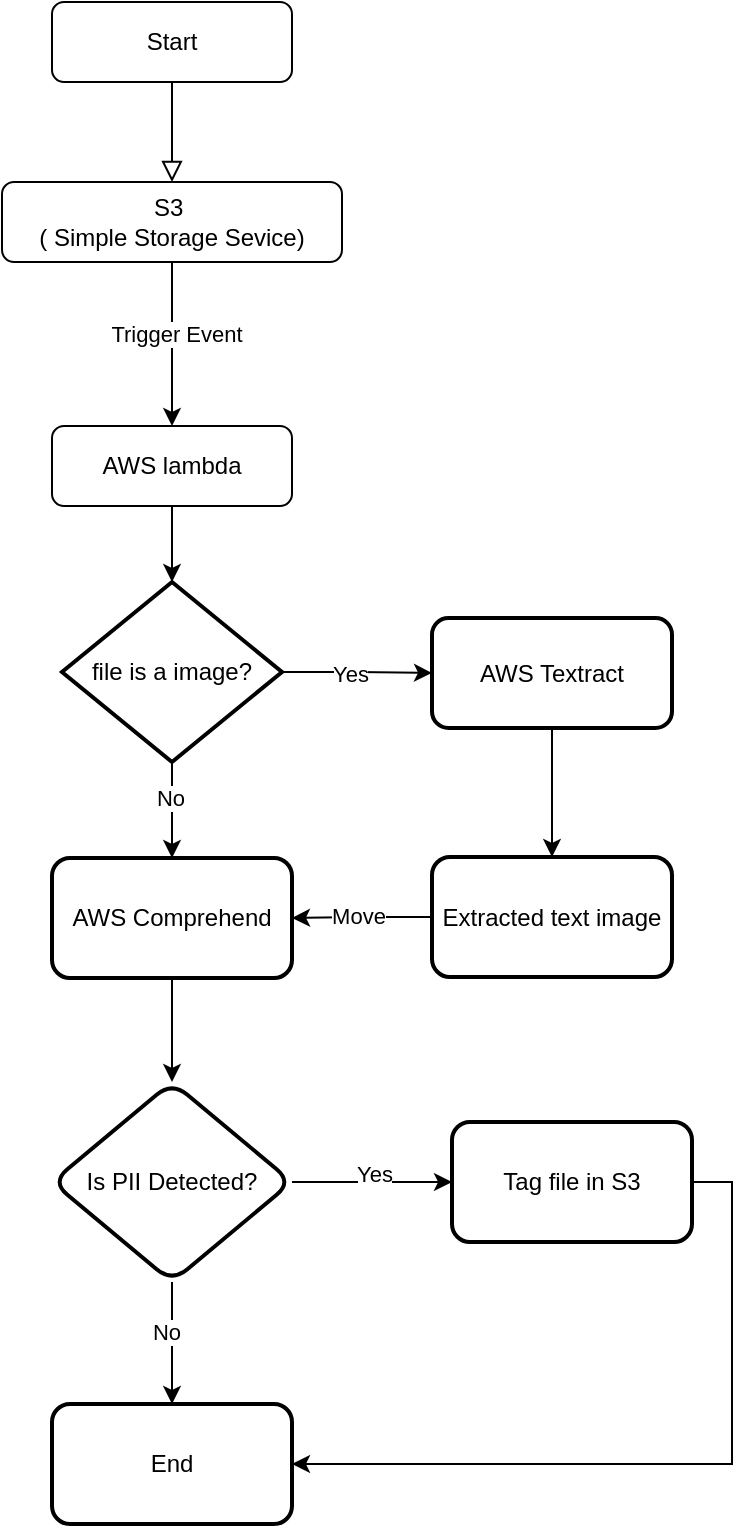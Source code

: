 <mxfile version="24.4.4" type="github">
  <diagram id="C5RBs43oDa-KdzZeNtuy" name="Page-1">
    <mxGraphModel dx="794" dy="501" grid="1" gridSize="10" guides="1" tooltips="1" connect="1" arrows="1" fold="1" page="1" pageScale="1" pageWidth="827" pageHeight="1169" math="0" shadow="0">
      <root>
        <mxCell id="WIyWlLk6GJQsqaUBKTNV-0" />
        <mxCell id="WIyWlLk6GJQsqaUBKTNV-1" parent="WIyWlLk6GJQsqaUBKTNV-0" />
        <mxCell id="WIyWlLk6GJQsqaUBKTNV-2" value="" style="rounded=0;html=1;jettySize=auto;orthogonalLoop=1;fontSize=11;endArrow=block;endFill=0;endSize=8;strokeWidth=1;shadow=0;labelBackgroundColor=none;edgeStyle=orthogonalEdgeStyle;" parent="WIyWlLk6GJQsqaUBKTNV-1" source="WIyWlLk6GJQsqaUBKTNV-3" edge="1">
          <mxGeometry relative="1" as="geometry">
            <mxPoint x="220" y="170" as="targetPoint" />
          </mxGeometry>
        </mxCell>
        <mxCell id="WIyWlLk6GJQsqaUBKTNV-3" value="Start" style="rounded=1;whiteSpace=wrap;html=1;fontSize=12;glass=0;strokeWidth=1;shadow=0;" parent="WIyWlLk6GJQsqaUBKTNV-1" vertex="1">
          <mxGeometry x="160" y="80" width="120" height="40" as="geometry" />
        </mxCell>
        <mxCell id="dr0syjzNlCjw_UHFwukT-4" value="" style="edgeStyle=orthogonalEdgeStyle;rounded=0;orthogonalLoop=1;jettySize=auto;html=1;" edge="1" parent="WIyWlLk6GJQsqaUBKTNV-1" source="dr0syjzNlCjw_UHFwukT-0" target="dr0syjzNlCjw_UHFwukT-3">
          <mxGeometry relative="1" as="geometry" />
        </mxCell>
        <mxCell id="dr0syjzNlCjw_UHFwukT-6" value="Trigger Event" style="edgeLabel;html=1;align=center;verticalAlign=middle;resizable=0;points=[];" vertex="1" connectable="0" parent="dr0syjzNlCjw_UHFwukT-4">
          <mxGeometry x="-0.122" y="2" relative="1" as="geometry">
            <mxPoint as="offset" />
          </mxGeometry>
        </mxCell>
        <mxCell id="dr0syjzNlCjw_UHFwukT-0" value="S3&amp;nbsp;&lt;div&gt;( Simple Storage Sevice)&lt;/div&gt;" style="rounded=1;whiteSpace=wrap;html=1;fontSize=12;glass=0;strokeWidth=1;shadow=0;" vertex="1" parent="WIyWlLk6GJQsqaUBKTNV-1">
          <mxGeometry x="135" y="170" width="170" height="40" as="geometry" />
        </mxCell>
        <mxCell id="dr0syjzNlCjw_UHFwukT-8" value="" style="edgeStyle=orthogonalEdgeStyle;rounded=0;orthogonalLoop=1;jettySize=auto;html=1;" edge="1" parent="WIyWlLk6GJQsqaUBKTNV-1" source="dr0syjzNlCjw_UHFwukT-3" target="dr0syjzNlCjw_UHFwukT-7">
          <mxGeometry relative="1" as="geometry" />
        </mxCell>
        <mxCell id="dr0syjzNlCjw_UHFwukT-3" value="AWS lambda" style="rounded=1;whiteSpace=wrap;html=1;fontSize=12;glass=0;strokeWidth=1;shadow=0;" vertex="1" parent="WIyWlLk6GJQsqaUBKTNV-1">
          <mxGeometry x="160" y="292" width="120" height="40" as="geometry" />
        </mxCell>
        <mxCell id="dr0syjzNlCjw_UHFwukT-10" value="" style="edgeStyle=orthogonalEdgeStyle;rounded=0;orthogonalLoop=1;jettySize=auto;html=1;" edge="1" parent="WIyWlLk6GJQsqaUBKTNV-1" source="dr0syjzNlCjw_UHFwukT-7" target="dr0syjzNlCjw_UHFwukT-9">
          <mxGeometry relative="1" as="geometry" />
        </mxCell>
        <mxCell id="dr0syjzNlCjw_UHFwukT-13" value="Yes" style="edgeLabel;html=1;align=center;verticalAlign=middle;resizable=0;points=[];" vertex="1" connectable="0" parent="dr0syjzNlCjw_UHFwukT-10">
          <mxGeometry x="-0.108" y="-1" relative="1" as="geometry">
            <mxPoint as="offset" />
          </mxGeometry>
        </mxCell>
        <mxCell id="dr0syjzNlCjw_UHFwukT-12" value="" style="edgeStyle=orthogonalEdgeStyle;rounded=0;orthogonalLoop=1;jettySize=auto;html=1;" edge="1" parent="WIyWlLk6GJQsqaUBKTNV-1" source="dr0syjzNlCjw_UHFwukT-7" target="dr0syjzNlCjw_UHFwukT-11">
          <mxGeometry relative="1" as="geometry" />
        </mxCell>
        <mxCell id="dr0syjzNlCjw_UHFwukT-14" value="No" style="edgeLabel;html=1;align=center;verticalAlign=middle;resizable=0;points=[];" vertex="1" connectable="0" parent="dr0syjzNlCjw_UHFwukT-12">
          <mxGeometry x="-0.278" y="-1" relative="1" as="geometry">
            <mxPoint as="offset" />
          </mxGeometry>
        </mxCell>
        <mxCell id="dr0syjzNlCjw_UHFwukT-7" value="file is a image?" style="strokeWidth=2;html=1;shape=mxgraph.flowchart.decision;whiteSpace=wrap;" vertex="1" parent="WIyWlLk6GJQsqaUBKTNV-1">
          <mxGeometry x="165" y="370" width="110" height="90" as="geometry" />
        </mxCell>
        <mxCell id="dr0syjzNlCjw_UHFwukT-16" value="" style="edgeStyle=orthogonalEdgeStyle;rounded=0;orthogonalLoop=1;jettySize=auto;html=1;" edge="1" parent="WIyWlLk6GJQsqaUBKTNV-1" source="dr0syjzNlCjw_UHFwukT-9" target="dr0syjzNlCjw_UHFwukT-15">
          <mxGeometry relative="1" as="geometry" />
        </mxCell>
        <mxCell id="dr0syjzNlCjw_UHFwukT-9" value="AWS Textract" style="rounded=1;whiteSpace=wrap;html=1;strokeWidth=2;" vertex="1" parent="WIyWlLk6GJQsqaUBKTNV-1">
          <mxGeometry x="350" y="388" width="120" height="55" as="geometry" />
        </mxCell>
        <mxCell id="dr0syjzNlCjw_UHFwukT-20" value="" style="edgeStyle=orthogonalEdgeStyle;rounded=0;orthogonalLoop=1;jettySize=auto;html=1;" edge="1" parent="WIyWlLk6GJQsqaUBKTNV-1" source="dr0syjzNlCjw_UHFwukT-11" target="dr0syjzNlCjw_UHFwukT-19">
          <mxGeometry relative="1" as="geometry" />
        </mxCell>
        <mxCell id="dr0syjzNlCjw_UHFwukT-11" value="AWS Comprehend" style="rounded=1;whiteSpace=wrap;html=1;strokeWidth=2;" vertex="1" parent="WIyWlLk6GJQsqaUBKTNV-1">
          <mxGeometry x="160" y="508" width="120" height="60" as="geometry" />
        </mxCell>
        <mxCell id="dr0syjzNlCjw_UHFwukT-17" value="" style="edgeStyle=orthogonalEdgeStyle;rounded=0;orthogonalLoop=1;jettySize=auto;html=1;" edge="1" parent="WIyWlLk6GJQsqaUBKTNV-1" source="dr0syjzNlCjw_UHFwukT-15" target="dr0syjzNlCjw_UHFwukT-11">
          <mxGeometry relative="1" as="geometry" />
        </mxCell>
        <mxCell id="dr0syjzNlCjw_UHFwukT-18" value="Move" style="edgeLabel;html=1;align=center;verticalAlign=middle;resizable=0;points=[];" vertex="1" connectable="0" parent="dr0syjzNlCjw_UHFwukT-17">
          <mxGeometry x="0.073" y="-1" relative="1" as="geometry">
            <mxPoint as="offset" />
          </mxGeometry>
        </mxCell>
        <mxCell id="dr0syjzNlCjw_UHFwukT-15" value="Extracted text image" style="whiteSpace=wrap;html=1;rounded=1;strokeWidth=2;" vertex="1" parent="WIyWlLk6GJQsqaUBKTNV-1">
          <mxGeometry x="350" y="507.5" width="120" height="60" as="geometry" />
        </mxCell>
        <mxCell id="dr0syjzNlCjw_UHFwukT-22" value="" style="edgeStyle=orthogonalEdgeStyle;rounded=0;orthogonalLoop=1;jettySize=auto;html=1;" edge="1" parent="WIyWlLk6GJQsqaUBKTNV-1" source="dr0syjzNlCjw_UHFwukT-19" target="dr0syjzNlCjw_UHFwukT-21">
          <mxGeometry relative="1" as="geometry" />
        </mxCell>
        <mxCell id="dr0syjzNlCjw_UHFwukT-26" value="Yes" style="edgeLabel;html=1;align=center;verticalAlign=middle;resizable=0;points=[];" vertex="1" connectable="0" parent="dr0syjzNlCjw_UHFwukT-22">
          <mxGeometry x="0.017" y="4" relative="1" as="geometry">
            <mxPoint as="offset" />
          </mxGeometry>
        </mxCell>
        <mxCell id="dr0syjzNlCjw_UHFwukT-24" value="" style="edgeStyle=orthogonalEdgeStyle;rounded=0;orthogonalLoop=1;jettySize=auto;html=1;" edge="1" parent="WIyWlLk6GJQsqaUBKTNV-1" source="dr0syjzNlCjw_UHFwukT-19" target="dr0syjzNlCjw_UHFwukT-23">
          <mxGeometry relative="1" as="geometry" />
        </mxCell>
        <mxCell id="dr0syjzNlCjw_UHFwukT-25" value="No" style="edgeLabel;html=1;align=center;verticalAlign=middle;resizable=0;points=[];" vertex="1" connectable="0" parent="dr0syjzNlCjw_UHFwukT-24">
          <mxGeometry x="-0.18" y="-3" relative="1" as="geometry">
            <mxPoint as="offset" />
          </mxGeometry>
        </mxCell>
        <mxCell id="dr0syjzNlCjw_UHFwukT-19" value="Is PII Detected?" style="rhombus;whiteSpace=wrap;html=1;rounded=1;strokeWidth=2;" vertex="1" parent="WIyWlLk6GJQsqaUBKTNV-1">
          <mxGeometry x="160" y="620" width="120" height="100" as="geometry" />
        </mxCell>
        <mxCell id="dr0syjzNlCjw_UHFwukT-28" style="edgeStyle=orthogonalEdgeStyle;rounded=0;orthogonalLoop=1;jettySize=auto;html=1;" edge="1" parent="WIyWlLk6GJQsqaUBKTNV-1" source="dr0syjzNlCjw_UHFwukT-21">
          <mxGeometry relative="1" as="geometry">
            <mxPoint x="280" y="811" as="targetPoint" />
            <Array as="points">
              <mxPoint x="500" y="670" />
              <mxPoint x="500" y="811" />
              <mxPoint x="280" y="811" />
            </Array>
          </mxGeometry>
        </mxCell>
        <mxCell id="dr0syjzNlCjw_UHFwukT-21" value="Tag file in S3" style="whiteSpace=wrap;html=1;rounded=1;strokeWidth=2;" vertex="1" parent="WIyWlLk6GJQsqaUBKTNV-1">
          <mxGeometry x="360" y="640" width="120" height="60" as="geometry" />
        </mxCell>
        <mxCell id="dr0syjzNlCjw_UHFwukT-23" value="End" style="whiteSpace=wrap;html=1;rounded=1;strokeWidth=2;" vertex="1" parent="WIyWlLk6GJQsqaUBKTNV-1">
          <mxGeometry x="160" y="781" width="120" height="60" as="geometry" />
        </mxCell>
      </root>
    </mxGraphModel>
  </diagram>
</mxfile>
